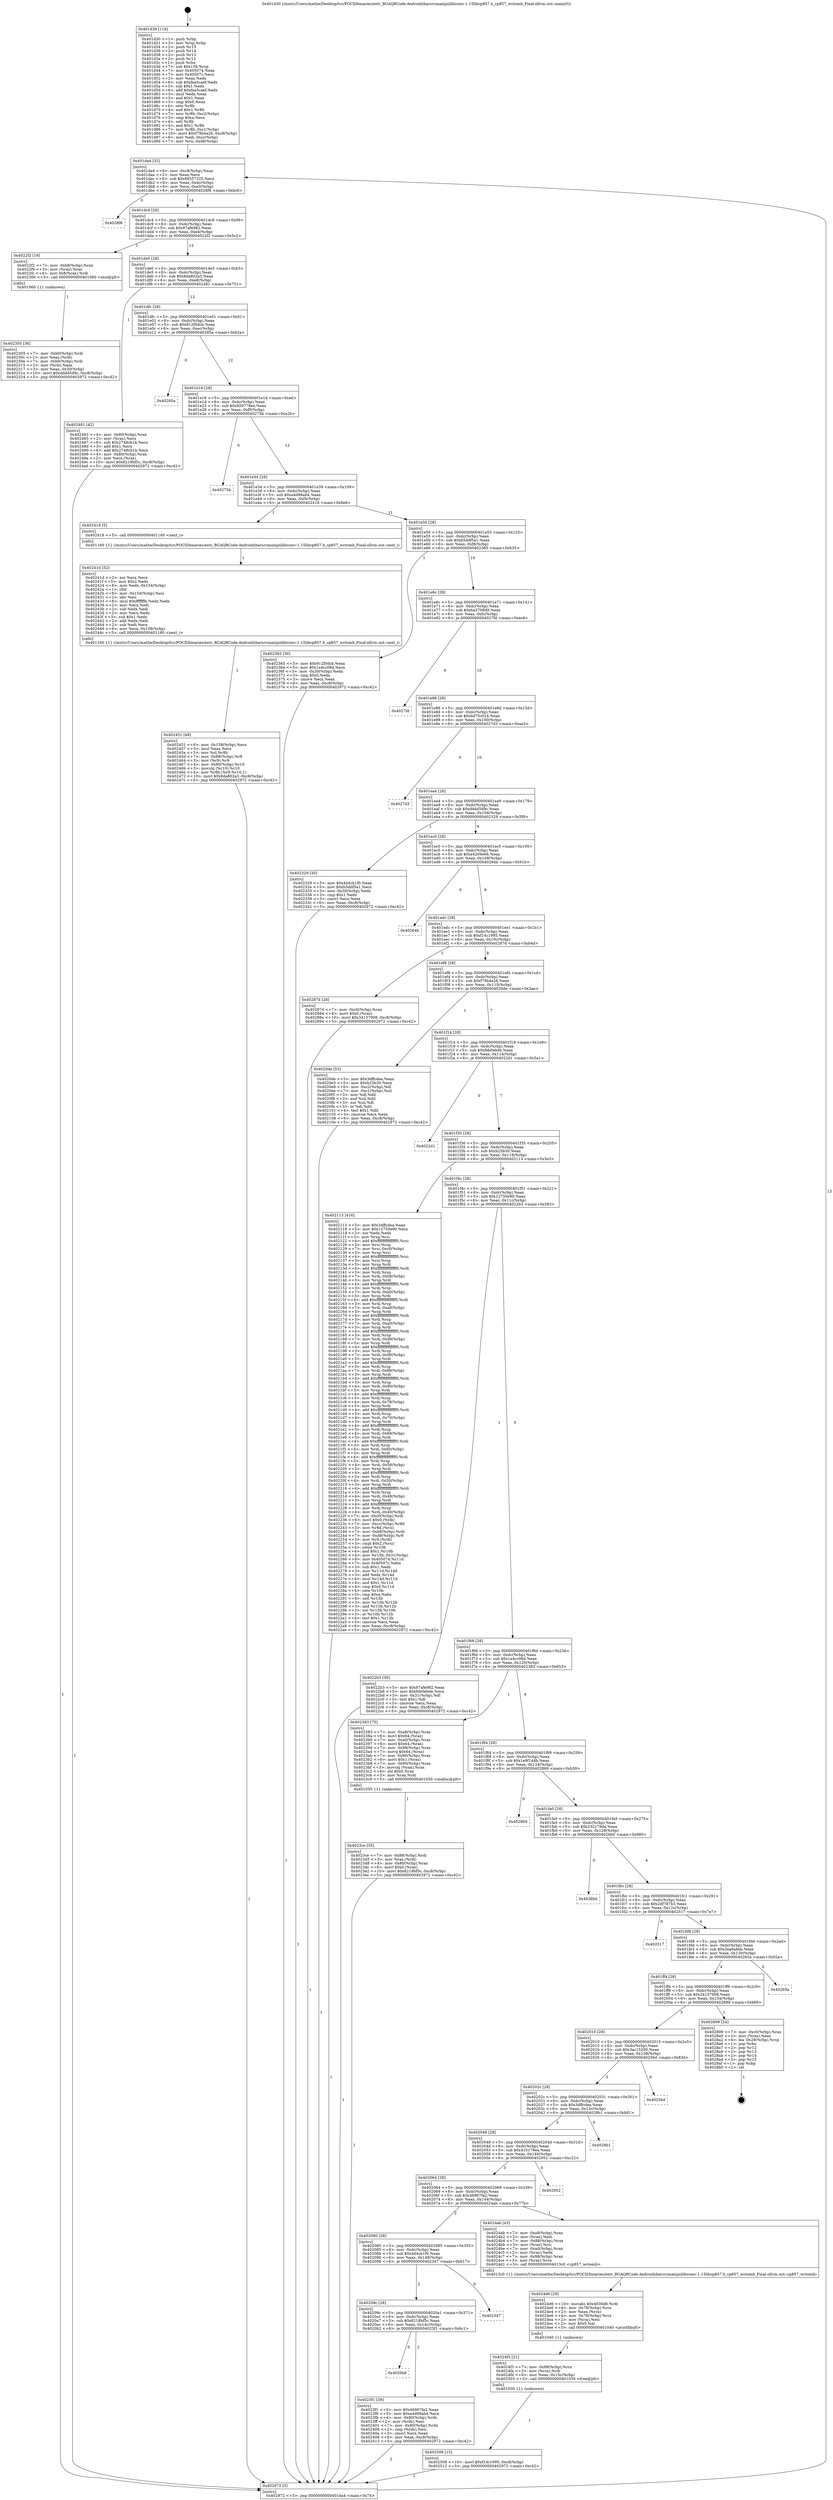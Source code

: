 digraph "0x401d30" {
  label = "0x401d30 (/mnt/c/Users/mathe/Desktop/tcc/POCII/binaries/extr_BGAQRCode-Androidzbarsrcmainjnilibiconv-1.15libcp857.h_cp857_wctomb_Final-ollvm.out::main(0))"
  labelloc = "t"
  node[shape=record]

  Entry [label="",width=0.3,height=0.3,shape=circle,fillcolor=black,style=filled]
  "0x401da4" [label="{
     0x401da4 [32]\l
     | [instrs]\l
     &nbsp;&nbsp;0x401da4 \<+6\>: mov -0xc8(%rbp),%eax\l
     &nbsp;&nbsp;0x401daa \<+2\>: mov %eax,%ecx\l
     &nbsp;&nbsp;0x401dac \<+6\>: sub $0x86557325,%ecx\l
     &nbsp;&nbsp;0x401db2 \<+6\>: mov %eax,-0xdc(%rbp)\l
     &nbsp;&nbsp;0x401db8 \<+6\>: mov %ecx,-0xe0(%rbp)\l
     &nbsp;&nbsp;0x401dbe \<+6\>: je 00000000004028f6 \<main+0xbc6\>\l
  }"]
  "0x4028f6" [label="{
     0x4028f6\l
  }", style=dashed]
  "0x401dc4" [label="{
     0x401dc4 [28]\l
     | [instrs]\l
     &nbsp;&nbsp;0x401dc4 \<+5\>: jmp 0000000000401dc9 \<main+0x99\>\l
     &nbsp;&nbsp;0x401dc9 \<+6\>: mov -0xdc(%rbp),%eax\l
     &nbsp;&nbsp;0x401dcf \<+5\>: sub $0x87afe982,%eax\l
     &nbsp;&nbsp;0x401dd4 \<+6\>: mov %eax,-0xe4(%rbp)\l
     &nbsp;&nbsp;0x401dda \<+6\>: je 00000000004022f2 \<main+0x5c2\>\l
  }"]
  Exit [label="",width=0.3,height=0.3,shape=circle,fillcolor=black,style=filled,peripheries=2]
  "0x4022f2" [label="{
     0x4022f2 [19]\l
     | [instrs]\l
     &nbsp;&nbsp;0x4022f2 \<+7\>: mov -0xb8(%rbp),%rax\l
     &nbsp;&nbsp;0x4022f9 \<+3\>: mov (%rax),%rax\l
     &nbsp;&nbsp;0x4022fc \<+4\>: mov 0x8(%rax),%rdi\l
     &nbsp;&nbsp;0x402300 \<+5\>: call 0000000000401060 \<atoi@plt\>\l
     | [calls]\l
     &nbsp;&nbsp;0x401060 \{1\} (unknown)\l
  }"]
  "0x401de0" [label="{
     0x401de0 [28]\l
     | [instrs]\l
     &nbsp;&nbsp;0x401de0 \<+5\>: jmp 0000000000401de5 \<main+0xb5\>\l
     &nbsp;&nbsp;0x401de5 \<+6\>: mov -0xdc(%rbp),%eax\l
     &nbsp;&nbsp;0x401deb \<+5\>: sub $0x8da802a3,%eax\l
     &nbsp;&nbsp;0x401df0 \<+6\>: mov %eax,-0xe8(%rbp)\l
     &nbsp;&nbsp;0x401df6 \<+6\>: je 0000000000402481 \<main+0x751\>\l
  }"]
  "0x402508" [label="{
     0x402508 [15]\l
     | [instrs]\l
     &nbsp;&nbsp;0x402508 \<+10\>: movl $0xf14c1995,-0xc8(%rbp)\l
     &nbsp;&nbsp;0x402512 \<+5\>: jmp 0000000000402972 \<main+0xc42\>\l
  }"]
  "0x402481" [label="{
     0x402481 [42]\l
     | [instrs]\l
     &nbsp;&nbsp;0x402481 \<+4\>: mov -0x80(%rbp),%rax\l
     &nbsp;&nbsp;0x402485 \<+2\>: mov (%rax),%ecx\l
     &nbsp;&nbsp;0x402487 \<+6\>: sub $0x2748cb1b,%ecx\l
     &nbsp;&nbsp;0x40248d \<+3\>: add $0x1,%ecx\l
     &nbsp;&nbsp;0x402490 \<+6\>: add $0x2748cb1b,%ecx\l
     &nbsp;&nbsp;0x402496 \<+4\>: mov -0x80(%rbp),%rax\l
     &nbsp;&nbsp;0x40249a \<+2\>: mov %ecx,(%rax)\l
     &nbsp;&nbsp;0x40249c \<+10\>: movl $0x6218bf5c,-0xc8(%rbp)\l
     &nbsp;&nbsp;0x4024a6 \<+5\>: jmp 0000000000402972 \<main+0xc42\>\l
  }"]
  "0x401dfc" [label="{
     0x401dfc [28]\l
     | [instrs]\l
     &nbsp;&nbsp;0x401dfc \<+5\>: jmp 0000000000401e01 \<main+0xd1\>\l
     &nbsp;&nbsp;0x401e01 \<+6\>: mov -0xdc(%rbp),%eax\l
     &nbsp;&nbsp;0x401e07 \<+5\>: sub $0x912f0dcb,%eax\l
     &nbsp;&nbsp;0x401e0c \<+6\>: mov %eax,-0xec(%rbp)\l
     &nbsp;&nbsp;0x401e12 \<+6\>: je 000000000040285a \<main+0xb2a\>\l
  }"]
  "0x4024f3" [label="{
     0x4024f3 [21]\l
     | [instrs]\l
     &nbsp;&nbsp;0x4024f3 \<+7\>: mov -0x88(%rbp),%rcx\l
     &nbsp;&nbsp;0x4024fa \<+3\>: mov (%rcx),%rdi\l
     &nbsp;&nbsp;0x4024fd \<+6\>: mov %eax,-0x15c(%rbp)\l
     &nbsp;&nbsp;0x402503 \<+5\>: call 0000000000401030 \<free@plt\>\l
     | [calls]\l
     &nbsp;&nbsp;0x401030 \{1\} (unknown)\l
  }"]
  "0x40285a" [label="{
     0x40285a\l
  }", style=dashed]
  "0x401e18" [label="{
     0x401e18 [28]\l
     | [instrs]\l
     &nbsp;&nbsp;0x401e18 \<+5\>: jmp 0000000000401e1d \<main+0xed\>\l
     &nbsp;&nbsp;0x401e1d \<+6\>: mov -0xdc(%rbp),%eax\l
     &nbsp;&nbsp;0x401e23 \<+5\>: sub $0x959778ee,%eax\l
     &nbsp;&nbsp;0x401e28 \<+6\>: mov %eax,-0xf0(%rbp)\l
     &nbsp;&nbsp;0x401e2e \<+6\>: je 000000000040275b \<main+0xa2b\>\l
  }"]
  "0x4024d6" [label="{
     0x4024d6 [29]\l
     | [instrs]\l
     &nbsp;&nbsp;0x4024d6 \<+10\>: movabs $0x4030d6,%rdi\l
     &nbsp;&nbsp;0x4024e0 \<+4\>: mov -0x78(%rbp),%rcx\l
     &nbsp;&nbsp;0x4024e4 \<+2\>: mov %eax,(%rcx)\l
     &nbsp;&nbsp;0x4024e6 \<+4\>: mov -0x78(%rbp),%rcx\l
     &nbsp;&nbsp;0x4024ea \<+2\>: mov (%rcx),%esi\l
     &nbsp;&nbsp;0x4024ec \<+2\>: mov $0x0,%al\l
     &nbsp;&nbsp;0x4024ee \<+5\>: call 0000000000401040 \<printf@plt\>\l
     | [calls]\l
     &nbsp;&nbsp;0x401040 \{1\} (unknown)\l
  }"]
  "0x40275b" [label="{
     0x40275b\l
  }", style=dashed]
  "0x401e34" [label="{
     0x401e34 [28]\l
     | [instrs]\l
     &nbsp;&nbsp;0x401e34 \<+5\>: jmp 0000000000401e39 \<main+0x109\>\l
     &nbsp;&nbsp;0x401e39 \<+6\>: mov -0xdc(%rbp),%eax\l
     &nbsp;&nbsp;0x401e3f \<+5\>: sub $0xa4d98ab4,%eax\l
     &nbsp;&nbsp;0x401e44 \<+6\>: mov %eax,-0xf4(%rbp)\l
     &nbsp;&nbsp;0x401e4a \<+6\>: je 0000000000402418 \<main+0x6e8\>\l
  }"]
  "0x402451" [label="{
     0x402451 [48]\l
     | [instrs]\l
     &nbsp;&nbsp;0x402451 \<+6\>: mov -0x158(%rbp),%ecx\l
     &nbsp;&nbsp;0x402457 \<+3\>: imul %eax,%ecx\l
     &nbsp;&nbsp;0x40245a \<+3\>: mov %cl,%r8b\l
     &nbsp;&nbsp;0x40245d \<+7\>: mov -0x88(%rbp),%r9\l
     &nbsp;&nbsp;0x402464 \<+3\>: mov (%r9),%r9\l
     &nbsp;&nbsp;0x402467 \<+4\>: mov -0x80(%rbp),%r10\l
     &nbsp;&nbsp;0x40246b \<+3\>: movslq (%r10),%r10\l
     &nbsp;&nbsp;0x40246e \<+4\>: mov %r8b,(%r9,%r10,1)\l
     &nbsp;&nbsp;0x402472 \<+10\>: movl $0x8da802a3,-0xc8(%rbp)\l
     &nbsp;&nbsp;0x40247c \<+5\>: jmp 0000000000402972 \<main+0xc42\>\l
  }"]
  "0x402418" [label="{
     0x402418 [5]\l
     | [instrs]\l
     &nbsp;&nbsp;0x402418 \<+5\>: call 0000000000401160 \<next_i\>\l
     | [calls]\l
     &nbsp;&nbsp;0x401160 \{1\} (/mnt/c/Users/mathe/Desktop/tcc/POCII/binaries/extr_BGAQRCode-Androidzbarsrcmainjnilibiconv-1.15libcp857.h_cp857_wctomb_Final-ollvm.out::next_i)\l
  }"]
  "0x401e50" [label="{
     0x401e50 [28]\l
     | [instrs]\l
     &nbsp;&nbsp;0x401e50 \<+5\>: jmp 0000000000401e55 \<main+0x125\>\l
     &nbsp;&nbsp;0x401e55 \<+6\>: mov -0xdc(%rbp),%eax\l
     &nbsp;&nbsp;0x401e5b \<+5\>: sub $0xb5ddf5a1,%eax\l
     &nbsp;&nbsp;0x401e60 \<+6\>: mov %eax,-0xf8(%rbp)\l
     &nbsp;&nbsp;0x401e66 \<+6\>: je 0000000000402365 \<main+0x635\>\l
  }"]
  "0x40241d" [label="{
     0x40241d [52]\l
     | [instrs]\l
     &nbsp;&nbsp;0x40241d \<+2\>: xor %ecx,%ecx\l
     &nbsp;&nbsp;0x40241f \<+5\>: mov $0x2,%edx\l
     &nbsp;&nbsp;0x402424 \<+6\>: mov %edx,-0x154(%rbp)\l
     &nbsp;&nbsp;0x40242a \<+1\>: cltd\l
     &nbsp;&nbsp;0x40242b \<+6\>: mov -0x154(%rbp),%esi\l
     &nbsp;&nbsp;0x402431 \<+2\>: idiv %esi\l
     &nbsp;&nbsp;0x402433 \<+6\>: imul $0xfffffffe,%edx,%edx\l
     &nbsp;&nbsp;0x402439 \<+2\>: mov %ecx,%edi\l
     &nbsp;&nbsp;0x40243b \<+2\>: sub %edx,%edi\l
     &nbsp;&nbsp;0x40243d \<+2\>: mov %ecx,%edx\l
     &nbsp;&nbsp;0x40243f \<+3\>: sub $0x1,%edx\l
     &nbsp;&nbsp;0x402442 \<+2\>: add %edx,%edi\l
     &nbsp;&nbsp;0x402444 \<+2\>: sub %edi,%ecx\l
     &nbsp;&nbsp;0x402446 \<+6\>: mov %ecx,-0x158(%rbp)\l
     &nbsp;&nbsp;0x40244c \<+5\>: call 0000000000401160 \<next_i\>\l
     | [calls]\l
     &nbsp;&nbsp;0x401160 \{1\} (/mnt/c/Users/mathe/Desktop/tcc/POCII/binaries/extr_BGAQRCode-Androidzbarsrcmainjnilibiconv-1.15libcp857.h_cp857_wctomb_Final-ollvm.out::next_i)\l
  }"]
  "0x402365" [label="{
     0x402365 [30]\l
     | [instrs]\l
     &nbsp;&nbsp;0x402365 \<+5\>: mov $0x912f0dcb,%eax\l
     &nbsp;&nbsp;0x40236a \<+5\>: mov $0x1a4cc08d,%ecx\l
     &nbsp;&nbsp;0x40236f \<+3\>: mov -0x30(%rbp),%edx\l
     &nbsp;&nbsp;0x402372 \<+3\>: cmp $0x0,%edx\l
     &nbsp;&nbsp;0x402375 \<+3\>: cmove %ecx,%eax\l
     &nbsp;&nbsp;0x402378 \<+6\>: mov %eax,-0xc8(%rbp)\l
     &nbsp;&nbsp;0x40237e \<+5\>: jmp 0000000000402972 \<main+0xc42\>\l
  }"]
  "0x401e6c" [label="{
     0x401e6c [28]\l
     | [instrs]\l
     &nbsp;&nbsp;0x401e6c \<+5\>: jmp 0000000000401e71 \<main+0x141\>\l
     &nbsp;&nbsp;0x401e71 \<+6\>: mov -0xdc(%rbp),%eax\l
     &nbsp;&nbsp;0x401e77 \<+5\>: sub $0xba3708d9,%eax\l
     &nbsp;&nbsp;0x401e7c \<+6\>: mov %eax,-0xfc(%rbp)\l
     &nbsp;&nbsp;0x401e82 \<+6\>: je 00000000004027fd \<main+0xacd\>\l
  }"]
  "0x4020b8" [label="{
     0x4020b8\l
  }", style=dashed]
  "0x4027fd" [label="{
     0x4027fd\l
  }", style=dashed]
  "0x401e88" [label="{
     0x401e88 [28]\l
     | [instrs]\l
     &nbsp;&nbsp;0x401e88 \<+5\>: jmp 0000000000401e8d \<main+0x15d\>\l
     &nbsp;&nbsp;0x401e8d \<+6\>: mov -0xdc(%rbp),%eax\l
     &nbsp;&nbsp;0x401e93 \<+5\>: sub $0xbd75c024,%eax\l
     &nbsp;&nbsp;0x401e98 \<+6\>: mov %eax,-0x100(%rbp)\l
     &nbsp;&nbsp;0x401e9e \<+6\>: je 00000000004027d3 \<main+0xaa3\>\l
  }"]
  "0x4023f1" [label="{
     0x4023f1 [39]\l
     | [instrs]\l
     &nbsp;&nbsp;0x4023f1 \<+5\>: mov $0x46967fa2,%eax\l
     &nbsp;&nbsp;0x4023f6 \<+5\>: mov $0xa4d98ab4,%ecx\l
     &nbsp;&nbsp;0x4023fb \<+4\>: mov -0x80(%rbp),%rdx\l
     &nbsp;&nbsp;0x4023ff \<+2\>: mov (%rdx),%esi\l
     &nbsp;&nbsp;0x402401 \<+7\>: mov -0x90(%rbp),%rdx\l
     &nbsp;&nbsp;0x402408 \<+2\>: cmp (%rdx),%esi\l
     &nbsp;&nbsp;0x40240a \<+3\>: cmovl %ecx,%eax\l
     &nbsp;&nbsp;0x40240d \<+6\>: mov %eax,-0xc8(%rbp)\l
     &nbsp;&nbsp;0x402413 \<+5\>: jmp 0000000000402972 \<main+0xc42\>\l
  }"]
  "0x4027d3" [label="{
     0x4027d3\l
  }", style=dashed]
  "0x401ea4" [label="{
     0x401ea4 [28]\l
     | [instrs]\l
     &nbsp;&nbsp;0x401ea4 \<+5\>: jmp 0000000000401ea9 \<main+0x179\>\l
     &nbsp;&nbsp;0x401ea9 \<+6\>: mov -0xdc(%rbp),%eax\l
     &nbsp;&nbsp;0x401eaf \<+5\>: sub $0xdddd5d9c,%eax\l
     &nbsp;&nbsp;0x401eb4 \<+6\>: mov %eax,-0x104(%rbp)\l
     &nbsp;&nbsp;0x401eba \<+6\>: je 0000000000402329 \<main+0x5f9\>\l
  }"]
  "0x40209c" [label="{
     0x40209c [28]\l
     | [instrs]\l
     &nbsp;&nbsp;0x40209c \<+5\>: jmp 00000000004020a1 \<main+0x371\>\l
     &nbsp;&nbsp;0x4020a1 \<+6\>: mov -0xdc(%rbp),%eax\l
     &nbsp;&nbsp;0x4020a7 \<+5\>: sub $0x6218bf5c,%eax\l
     &nbsp;&nbsp;0x4020ac \<+6\>: mov %eax,-0x14c(%rbp)\l
     &nbsp;&nbsp;0x4020b2 \<+6\>: je 00000000004023f1 \<main+0x6c1\>\l
  }"]
  "0x402329" [label="{
     0x402329 [30]\l
     | [instrs]\l
     &nbsp;&nbsp;0x402329 \<+5\>: mov $0x4d4cb1f0,%eax\l
     &nbsp;&nbsp;0x40232e \<+5\>: mov $0xb5ddf5a1,%ecx\l
     &nbsp;&nbsp;0x402333 \<+3\>: mov -0x30(%rbp),%edx\l
     &nbsp;&nbsp;0x402336 \<+3\>: cmp $0x1,%edx\l
     &nbsp;&nbsp;0x402339 \<+3\>: cmovl %ecx,%eax\l
     &nbsp;&nbsp;0x40233c \<+6\>: mov %eax,-0xc8(%rbp)\l
     &nbsp;&nbsp;0x402342 \<+5\>: jmp 0000000000402972 \<main+0xc42\>\l
  }"]
  "0x401ec0" [label="{
     0x401ec0 [28]\l
     | [instrs]\l
     &nbsp;&nbsp;0x401ec0 \<+5\>: jmp 0000000000401ec5 \<main+0x195\>\l
     &nbsp;&nbsp;0x401ec5 \<+6\>: mov -0xdc(%rbp),%eax\l
     &nbsp;&nbsp;0x401ecb \<+5\>: sub $0xe4209e66,%eax\l
     &nbsp;&nbsp;0x401ed0 \<+6\>: mov %eax,-0x108(%rbp)\l
     &nbsp;&nbsp;0x401ed6 \<+6\>: je 000000000040264b \<main+0x91b\>\l
  }"]
  "0x402347" [label="{
     0x402347\l
  }", style=dashed]
  "0x40264b" [label="{
     0x40264b\l
  }", style=dashed]
  "0x401edc" [label="{
     0x401edc [28]\l
     | [instrs]\l
     &nbsp;&nbsp;0x401edc \<+5\>: jmp 0000000000401ee1 \<main+0x1b1\>\l
     &nbsp;&nbsp;0x401ee1 \<+6\>: mov -0xdc(%rbp),%eax\l
     &nbsp;&nbsp;0x401ee7 \<+5\>: sub $0xf14c1995,%eax\l
     &nbsp;&nbsp;0x401eec \<+6\>: mov %eax,-0x10c(%rbp)\l
     &nbsp;&nbsp;0x401ef2 \<+6\>: je 000000000040287d \<main+0xb4d\>\l
  }"]
  "0x402080" [label="{
     0x402080 [28]\l
     | [instrs]\l
     &nbsp;&nbsp;0x402080 \<+5\>: jmp 0000000000402085 \<main+0x355\>\l
     &nbsp;&nbsp;0x402085 \<+6\>: mov -0xdc(%rbp),%eax\l
     &nbsp;&nbsp;0x40208b \<+5\>: sub $0x4d4cb1f0,%eax\l
     &nbsp;&nbsp;0x402090 \<+6\>: mov %eax,-0x148(%rbp)\l
     &nbsp;&nbsp;0x402096 \<+6\>: je 0000000000402347 \<main+0x617\>\l
  }"]
  "0x40287d" [label="{
     0x40287d [28]\l
     | [instrs]\l
     &nbsp;&nbsp;0x40287d \<+7\>: mov -0xc0(%rbp),%rax\l
     &nbsp;&nbsp;0x402884 \<+6\>: movl $0x0,(%rax)\l
     &nbsp;&nbsp;0x40288a \<+10\>: movl $0x34137908,-0xc8(%rbp)\l
     &nbsp;&nbsp;0x402894 \<+5\>: jmp 0000000000402972 \<main+0xc42\>\l
  }"]
  "0x401ef8" [label="{
     0x401ef8 [28]\l
     | [instrs]\l
     &nbsp;&nbsp;0x401ef8 \<+5\>: jmp 0000000000401efd \<main+0x1cd\>\l
     &nbsp;&nbsp;0x401efd \<+6\>: mov -0xdc(%rbp),%eax\l
     &nbsp;&nbsp;0x401f03 \<+5\>: sub $0xf79b4a26,%eax\l
     &nbsp;&nbsp;0x401f08 \<+6\>: mov %eax,-0x110(%rbp)\l
     &nbsp;&nbsp;0x401f0e \<+6\>: je 00000000004020de \<main+0x3ae\>\l
  }"]
  "0x4024ab" [label="{
     0x4024ab [43]\l
     | [instrs]\l
     &nbsp;&nbsp;0x4024ab \<+7\>: mov -0xa8(%rbp),%rax\l
     &nbsp;&nbsp;0x4024b2 \<+2\>: mov (%rax),%edi\l
     &nbsp;&nbsp;0x4024b4 \<+7\>: mov -0x88(%rbp),%rax\l
     &nbsp;&nbsp;0x4024bb \<+3\>: mov (%rax),%rsi\l
     &nbsp;&nbsp;0x4024be \<+7\>: mov -0xa0(%rbp),%rax\l
     &nbsp;&nbsp;0x4024c5 \<+2\>: mov (%rax),%edx\l
     &nbsp;&nbsp;0x4024c7 \<+7\>: mov -0x98(%rbp),%rax\l
     &nbsp;&nbsp;0x4024ce \<+3\>: mov (%rax),%rcx\l
     &nbsp;&nbsp;0x4024d1 \<+5\>: call 00000000004013c0 \<cp857_wctomb\>\l
     | [calls]\l
     &nbsp;&nbsp;0x4013c0 \{1\} (/mnt/c/Users/mathe/Desktop/tcc/POCII/binaries/extr_BGAQRCode-Androidzbarsrcmainjnilibiconv-1.15libcp857.h_cp857_wctomb_Final-ollvm.out::cp857_wctomb)\l
  }"]
  "0x4020de" [label="{
     0x4020de [53]\l
     | [instrs]\l
     &nbsp;&nbsp;0x4020de \<+5\>: mov $0x3dffcdea,%eax\l
     &nbsp;&nbsp;0x4020e3 \<+5\>: mov $0xb25b30,%ecx\l
     &nbsp;&nbsp;0x4020e8 \<+6\>: mov -0xc2(%rbp),%dl\l
     &nbsp;&nbsp;0x4020ee \<+7\>: mov -0xc1(%rbp),%sil\l
     &nbsp;&nbsp;0x4020f5 \<+3\>: mov %dl,%dil\l
     &nbsp;&nbsp;0x4020f8 \<+3\>: and %sil,%dil\l
     &nbsp;&nbsp;0x4020fb \<+3\>: xor %sil,%dl\l
     &nbsp;&nbsp;0x4020fe \<+3\>: or %dl,%dil\l
     &nbsp;&nbsp;0x402101 \<+4\>: test $0x1,%dil\l
     &nbsp;&nbsp;0x402105 \<+3\>: cmovne %ecx,%eax\l
     &nbsp;&nbsp;0x402108 \<+6\>: mov %eax,-0xc8(%rbp)\l
     &nbsp;&nbsp;0x40210e \<+5\>: jmp 0000000000402972 \<main+0xc42\>\l
  }"]
  "0x401f14" [label="{
     0x401f14 [28]\l
     | [instrs]\l
     &nbsp;&nbsp;0x401f14 \<+5\>: jmp 0000000000401f19 \<main+0x1e9\>\l
     &nbsp;&nbsp;0x401f19 \<+6\>: mov -0xdc(%rbp),%eax\l
     &nbsp;&nbsp;0x401f1f \<+5\>: sub $0xfeb0ebde,%eax\l
     &nbsp;&nbsp;0x401f24 \<+6\>: mov %eax,-0x114(%rbp)\l
     &nbsp;&nbsp;0x401f2a \<+6\>: je 00000000004022d1 \<main+0x5a1\>\l
  }"]
  "0x402972" [label="{
     0x402972 [5]\l
     | [instrs]\l
     &nbsp;&nbsp;0x402972 \<+5\>: jmp 0000000000401da4 \<main+0x74\>\l
  }"]
  "0x401d30" [label="{
     0x401d30 [116]\l
     | [instrs]\l
     &nbsp;&nbsp;0x401d30 \<+1\>: push %rbp\l
     &nbsp;&nbsp;0x401d31 \<+3\>: mov %rsp,%rbp\l
     &nbsp;&nbsp;0x401d34 \<+2\>: push %r15\l
     &nbsp;&nbsp;0x401d36 \<+2\>: push %r14\l
     &nbsp;&nbsp;0x401d38 \<+2\>: push %r13\l
     &nbsp;&nbsp;0x401d3a \<+2\>: push %r12\l
     &nbsp;&nbsp;0x401d3c \<+1\>: push %rbx\l
     &nbsp;&nbsp;0x401d3d \<+7\>: sub $0x158,%rsp\l
     &nbsp;&nbsp;0x401d44 \<+7\>: mov 0x405074,%eax\l
     &nbsp;&nbsp;0x401d4b \<+7\>: mov 0x40507c,%ecx\l
     &nbsp;&nbsp;0x401d52 \<+2\>: mov %eax,%edx\l
     &nbsp;&nbsp;0x401d54 \<+6\>: sub $0xfaa5caef,%edx\l
     &nbsp;&nbsp;0x401d5a \<+3\>: sub $0x1,%edx\l
     &nbsp;&nbsp;0x401d5d \<+6\>: add $0xfaa5caef,%edx\l
     &nbsp;&nbsp;0x401d63 \<+3\>: imul %edx,%eax\l
     &nbsp;&nbsp;0x401d66 \<+3\>: and $0x1,%eax\l
     &nbsp;&nbsp;0x401d69 \<+3\>: cmp $0x0,%eax\l
     &nbsp;&nbsp;0x401d6c \<+4\>: sete %r8b\l
     &nbsp;&nbsp;0x401d70 \<+4\>: and $0x1,%r8b\l
     &nbsp;&nbsp;0x401d74 \<+7\>: mov %r8b,-0xc2(%rbp)\l
     &nbsp;&nbsp;0x401d7b \<+3\>: cmp $0xa,%ecx\l
     &nbsp;&nbsp;0x401d7e \<+4\>: setl %r8b\l
     &nbsp;&nbsp;0x401d82 \<+4\>: and $0x1,%r8b\l
     &nbsp;&nbsp;0x401d86 \<+7\>: mov %r8b,-0xc1(%rbp)\l
     &nbsp;&nbsp;0x401d8d \<+10\>: movl $0xf79b4a26,-0xc8(%rbp)\l
     &nbsp;&nbsp;0x401d97 \<+6\>: mov %edi,-0xcc(%rbp)\l
     &nbsp;&nbsp;0x401d9d \<+7\>: mov %rsi,-0xd8(%rbp)\l
  }"]
  "0x402064" [label="{
     0x402064 [28]\l
     | [instrs]\l
     &nbsp;&nbsp;0x402064 \<+5\>: jmp 0000000000402069 \<main+0x339\>\l
     &nbsp;&nbsp;0x402069 \<+6\>: mov -0xdc(%rbp),%eax\l
     &nbsp;&nbsp;0x40206f \<+5\>: sub $0x46967fa2,%eax\l
     &nbsp;&nbsp;0x402074 \<+6\>: mov %eax,-0x144(%rbp)\l
     &nbsp;&nbsp;0x40207a \<+6\>: je 00000000004024ab \<main+0x77b\>\l
  }"]
  "0x4022d1" [label="{
     0x4022d1\l
  }", style=dashed]
  "0x401f30" [label="{
     0x401f30 [28]\l
     | [instrs]\l
     &nbsp;&nbsp;0x401f30 \<+5\>: jmp 0000000000401f35 \<main+0x205\>\l
     &nbsp;&nbsp;0x401f35 \<+6\>: mov -0xdc(%rbp),%eax\l
     &nbsp;&nbsp;0x401f3b \<+5\>: sub $0xb25b30,%eax\l
     &nbsp;&nbsp;0x401f40 \<+6\>: mov %eax,-0x118(%rbp)\l
     &nbsp;&nbsp;0x401f46 \<+6\>: je 0000000000402113 \<main+0x3e3\>\l
  }"]
  "0x402952" [label="{
     0x402952\l
  }", style=dashed]
  "0x402113" [label="{
     0x402113 [416]\l
     | [instrs]\l
     &nbsp;&nbsp;0x402113 \<+5\>: mov $0x3dffcdea,%eax\l
     &nbsp;&nbsp;0x402118 \<+5\>: mov $0x12750e90,%ecx\l
     &nbsp;&nbsp;0x40211d \<+2\>: xor %edx,%edx\l
     &nbsp;&nbsp;0x40211f \<+3\>: mov %rsp,%rsi\l
     &nbsp;&nbsp;0x402122 \<+4\>: add $0xfffffffffffffff0,%rsi\l
     &nbsp;&nbsp;0x402126 \<+3\>: mov %rsi,%rsp\l
     &nbsp;&nbsp;0x402129 \<+7\>: mov %rsi,-0xc0(%rbp)\l
     &nbsp;&nbsp;0x402130 \<+3\>: mov %rsp,%rsi\l
     &nbsp;&nbsp;0x402133 \<+4\>: add $0xfffffffffffffff0,%rsi\l
     &nbsp;&nbsp;0x402137 \<+3\>: mov %rsi,%rsp\l
     &nbsp;&nbsp;0x40213a \<+3\>: mov %rsp,%rdi\l
     &nbsp;&nbsp;0x40213d \<+4\>: add $0xfffffffffffffff0,%rdi\l
     &nbsp;&nbsp;0x402141 \<+3\>: mov %rdi,%rsp\l
     &nbsp;&nbsp;0x402144 \<+7\>: mov %rdi,-0xb8(%rbp)\l
     &nbsp;&nbsp;0x40214b \<+3\>: mov %rsp,%rdi\l
     &nbsp;&nbsp;0x40214e \<+4\>: add $0xfffffffffffffff0,%rdi\l
     &nbsp;&nbsp;0x402152 \<+3\>: mov %rdi,%rsp\l
     &nbsp;&nbsp;0x402155 \<+7\>: mov %rdi,-0xb0(%rbp)\l
     &nbsp;&nbsp;0x40215c \<+3\>: mov %rsp,%rdi\l
     &nbsp;&nbsp;0x40215f \<+4\>: add $0xfffffffffffffff0,%rdi\l
     &nbsp;&nbsp;0x402163 \<+3\>: mov %rdi,%rsp\l
     &nbsp;&nbsp;0x402166 \<+7\>: mov %rdi,-0xa8(%rbp)\l
     &nbsp;&nbsp;0x40216d \<+3\>: mov %rsp,%rdi\l
     &nbsp;&nbsp;0x402170 \<+4\>: add $0xfffffffffffffff0,%rdi\l
     &nbsp;&nbsp;0x402174 \<+3\>: mov %rdi,%rsp\l
     &nbsp;&nbsp;0x402177 \<+7\>: mov %rdi,-0xa0(%rbp)\l
     &nbsp;&nbsp;0x40217e \<+3\>: mov %rsp,%rdi\l
     &nbsp;&nbsp;0x402181 \<+4\>: add $0xfffffffffffffff0,%rdi\l
     &nbsp;&nbsp;0x402185 \<+3\>: mov %rdi,%rsp\l
     &nbsp;&nbsp;0x402188 \<+7\>: mov %rdi,-0x98(%rbp)\l
     &nbsp;&nbsp;0x40218f \<+3\>: mov %rsp,%rdi\l
     &nbsp;&nbsp;0x402192 \<+4\>: add $0xfffffffffffffff0,%rdi\l
     &nbsp;&nbsp;0x402196 \<+3\>: mov %rdi,%rsp\l
     &nbsp;&nbsp;0x402199 \<+7\>: mov %rdi,-0x90(%rbp)\l
     &nbsp;&nbsp;0x4021a0 \<+3\>: mov %rsp,%rdi\l
     &nbsp;&nbsp;0x4021a3 \<+4\>: add $0xfffffffffffffff0,%rdi\l
     &nbsp;&nbsp;0x4021a7 \<+3\>: mov %rdi,%rsp\l
     &nbsp;&nbsp;0x4021aa \<+7\>: mov %rdi,-0x88(%rbp)\l
     &nbsp;&nbsp;0x4021b1 \<+3\>: mov %rsp,%rdi\l
     &nbsp;&nbsp;0x4021b4 \<+4\>: add $0xfffffffffffffff0,%rdi\l
     &nbsp;&nbsp;0x4021b8 \<+3\>: mov %rdi,%rsp\l
     &nbsp;&nbsp;0x4021bb \<+4\>: mov %rdi,-0x80(%rbp)\l
     &nbsp;&nbsp;0x4021bf \<+3\>: mov %rsp,%rdi\l
     &nbsp;&nbsp;0x4021c2 \<+4\>: add $0xfffffffffffffff0,%rdi\l
     &nbsp;&nbsp;0x4021c6 \<+3\>: mov %rdi,%rsp\l
     &nbsp;&nbsp;0x4021c9 \<+4\>: mov %rdi,-0x78(%rbp)\l
     &nbsp;&nbsp;0x4021cd \<+3\>: mov %rsp,%rdi\l
     &nbsp;&nbsp;0x4021d0 \<+4\>: add $0xfffffffffffffff0,%rdi\l
     &nbsp;&nbsp;0x4021d4 \<+3\>: mov %rdi,%rsp\l
     &nbsp;&nbsp;0x4021d7 \<+4\>: mov %rdi,-0x70(%rbp)\l
     &nbsp;&nbsp;0x4021db \<+3\>: mov %rsp,%rdi\l
     &nbsp;&nbsp;0x4021de \<+4\>: add $0xfffffffffffffff0,%rdi\l
     &nbsp;&nbsp;0x4021e2 \<+3\>: mov %rdi,%rsp\l
     &nbsp;&nbsp;0x4021e5 \<+4\>: mov %rdi,-0x68(%rbp)\l
     &nbsp;&nbsp;0x4021e9 \<+3\>: mov %rsp,%rdi\l
     &nbsp;&nbsp;0x4021ec \<+4\>: add $0xfffffffffffffff0,%rdi\l
     &nbsp;&nbsp;0x4021f0 \<+3\>: mov %rdi,%rsp\l
     &nbsp;&nbsp;0x4021f3 \<+4\>: mov %rdi,-0x60(%rbp)\l
     &nbsp;&nbsp;0x4021f7 \<+3\>: mov %rsp,%rdi\l
     &nbsp;&nbsp;0x4021fa \<+4\>: add $0xfffffffffffffff0,%rdi\l
     &nbsp;&nbsp;0x4021fe \<+3\>: mov %rdi,%rsp\l
     &nbsp;&nbsp;0x402201 \<+4\>: mov %rdi,-0x58(%rbp)\l
     &nbsp;&nbsp;0x402205 \<+3\>: mov %rsp,%rdi\l
     &nbsp;&nbsp;0x402208 \<+4\>: add $0xfffffffffffffff0,%rdi\l
     &nbsp;&nbsp;0x40220c \<+3\>: mov %rdi,%rsp\l
     &nbsp;&nbsp;0x40220f \<+4\>: mov %rdi,-0x50(%rbp)\l
     &nbsp;&nbsp;0x402213 \<+3\>: mov %rsp,%rdi\l
     &nbsp;&nbsp;0x402216 \<+4\>: add $0xfffffffffffffff0,%rdi\l
     &nbsp;&nbsp;0x40221a \<+3\>: mov %rdi,%rsp\l
     &nbsp;&nbsp;0x40221d \<+4\>: mov %rdi,-0x48(%rbp)\l
     &nbsp;&nbsp;0x402221 \<+3\>: mov %rsp,%rdi\l
     &nbsp;&nbsp;0x402224 \<+4\>: add $0xfffffffffffffff0,%rdi\l
     &nbsp;&nbsp;0x402228 \<+3\>: mov %rdi,%rsp\l
     &nbsp;&nbsp;0x40222b \<+4\>: mov %rdi,-0x40(%rbp)\l
     &nbsp;&nbsp;0x40222f \<+7\>: mov -0xc0(%rbp),%rdi\l
     &nbsp;&nbsp;0x402236 \<+6\>: movl $0x0,(%rdi)\l
     &nbsp;&nbsp;0x40223c \<+7\>: mov -0xcc(%rbp),%r8d\l
     &nbsp;&nbsp;0x402243 \<+3\>: mov %r8d,(%rsi)\l
     &nbsp;&nbsp;0x402246 \<+7\>: mov -0xb8(%rbp),%rdi\l
     &nbsp;&nbsp;0x40224d \<+7\>: mov -0xd8(%rbp),%r9\l
     &nbsp;&nbsp;0x402254 \<+3\>: mov %r9,(%rdi)\l
     &nbsp;&nbsp;0x402257 \<+3\>: cmpl $0x2,(%rsi)\l
     &nbsp;&nbsp;0x40225a \<+4\>: setne %r10b\l
     &nbsp;&nbsp;0x40225e \<+4\>: and $0x1,%r10b\l
     &nbsp;&nbsp;0x402262 \<+4\>: mov %r10b,-0x31(%rbp)\l
     &nbsp;&nbsp;0x402266 \<+8\>: mov 0x405074,%r11d\l
     &nbsp;&nbsp;0x40226e \<+7\>: mov 0x40507c,%ebx\l
     &nbsp;&nbsp;0x402275 \<+3\>: sub $0x1,%edx\l
     &nbsp;&nbsp;0x402278 \<+3\>: mov %r11d,%r14d\l
     &nbsp;&nbsp;0x40227b \<+3\>: add %edx,%r14d\l
     &nbsp;&nbsp;0x40227e \<+4\>: imul %r14d,%r11d\l
     &nbsp;&nbsp;0x402282 \<+4\>: and $0x1,%r11d\l
     &nbsp;&nbsp;0x402286 \<+4\>: cmp $0x0,%r11d\l
     &nbsp;&nbsp;0x40228a \<+4\>: sete %r10b\l
     &nbsp;&nbsp;0x40228e \<+3\>: cmp $0xa,%ebx\l
     &nbsp;&nbsp;0x402291 \<+4\>: setl %r15b\l
     &nbsp;&nbsp;0x402295 \<+3\>: mov %r10b,%r12b\l
     &nbsp;&nbsp;0x402298 \<+3\>: and %r15b,%r12b\l
     &nbsp;&nbsp;0x40229b \<+3\>: xor %r15b,%r10b\l
     &nbsp;&nbsp;0x40229e \<+3\>: or %r10b,%r12b\l
     &nbsp;&nbsp;0x4022a1 \<+4\>: test $0x1,%r12b\l
     &nbsp;&nbsp;0x4022a5 \<+3\>: cmovne %ecx,%eax\l
     &nbsp;&nbsp;0x4022a8 \<+6\>: mov %eax,-0xc8(%rbp)\l
     &nbsp;&nbsp;0x4022ae \<+5\>: jmp 0000000000402972 \<main+0xc42\>\l
  }"]
  "0x401f4c" [label="{
     0x401f4c [28]\l
     | [instrs]\l
     &nbsp;&nbsp;0x401f4c \<+5\>: jmp 0000000000401f51 \<main+0x221\>\l
     &nbsp;&nbsp;0x401f51 \<+6\>: mov -0xdc(%rbp),%eax\l
     &nbsp;&nbsp;0x401f57 \<+5\>: sub $0x12750e90,%eax\l
     &nbsp;&nbsp;0x401f5c \<+6\>: mov %eax,-0x11c(%rbp)\l
     &nbsp;&nbsp;0x401f62 \<+6\>: je 00000000004022b3 \<main+0x583\>\l
  }"]
  "0x402048" [label="{
     0x402048 [28]\l
     | [instrs]\l
     &nbsp;&nbsp;0x402048 \<+5\>: jmp 000000000040204d \<main+0x31d\>\l
     &nbsp;&nbsp;0x40204d \<+6\>: mov -0xdc(%rbp),%eax\l
     &nbsp;&nbsp;0x402053 \<+5\>: sub $0x410178ea,%eax\l
     &nbsp;&nbsp;0x402058 \<+6\>: mov %eax,-0x140(%rbp)\l
     &nbsp;&nbsp;0x40205e \<+6\>: je 0000000000402952 \<main+0xc22\>\l
  }"]
  "0x4028b1" [label="{
     0x4028b1\l
  }", style=dashed]
  "0x4022b3" [label="{
     0x4022b3 [30]\l
     | [instrs]\l
     &nbsp;&nbsp;0x4022b3 \<+5\>: mov $0x87afe982,%eax\l
     &nbsp;&nbsp;0x4022b8 \<+5\>: mov $0xfeb0ebde,%ecx\l
     &nbsp;&nbsp;0x4022bd \<+3\>: mov -0x31(%rbp),%dl\l
     &nbsp;&nbsp;0x4022c0 \<+3\>: test $0x1,%dl\l
     &nbsp;&nbsp;0x4022c3 \<+3\>: cmovne %ecx,%eax\l
     &nbsp;&nbsp;0x4022c6 \<+6\>: mov %eax,-0xc8(%rbp)\l
     &nbsp;&nbsp;0x4022cc \<+5\>: jmp 0000000000402972 \<main+0xc42\>\l
  }"]
  "0x401f68" [label="{
     0x401f68 [28]\l
     | [instrs]\l
     &nbsp;&nbsp;0x401f68 \<+5\>: jmp 0000000000401f6d \<main+0x23d\>\l
     &nbsp;&nbsp;0x401f6d \<+6\>: mov -0xdc(%rbp),%eax\l
     &nbsp;&nbsp;0x401f73 \<+5\>: sub $0x1a4cc08d,%eax\l
     &nbsp;&nbsp;0x401f78 \<+6\>: mov %eax,-0x120(%rbp)\l
     &nbsp;&nbsp;0x401f7e \<+6\>: je 0000000000402383 \<main+0x653\>\l
  }"]
  "0x402305" [label="{
     0x402305 [36]\l
     | [instrs]\l
     &nbsp;&nbsp;0x402305 \<+7\>: mov -0xb0(%rbp),%rdi\l
     &nbsp;&nbsp;0x40230c \<+2\>: mov %eax,(%rdi)\l
     &nbsp;&nbsp;0x40230e \<+7\>: mov -0xb0(%rbp),%rdi\l
     &nbsp;&nbsp;0x402315 \<+2\>: mov (%rdi),%eax\l
     &nbsp;&nbsp;0x402317 \<+3\>: mov %eax,-0x30(%rbp)\l
     &nbsp;&nbsp;0x40231a \<+10\>: movl $0xdddd5d9c,-0xc8(%rbp)\l
     &nbsp;&nbsp;0x402324 \<+5\>: jmp 0000000000402972 \<main+0xc42\>\l
  }"]
  "0x40202c" [label="{
     0x40202c [28]\l
     | [instrs]\l
     &nbsp;&nbsp;0x40202c \<+5\>: jmp 0000000000402031 \<main+0x301\>\l
     &nbsp;&nbsp;0x402031 \<+6\>: mov -0xdc(%rbp),%eax\l
     &nbsp;&nbsp;0x402037 \<+5\>: sub $0x3dffcdea,%eax\l
     &nbsp;&nbsp;0x40203c \<+6\>: mov %eax,-0x13c(%rbp)\l
     &nbsp;&nbsp;0x402042 \<+6\>: je 00000000004028b1 \<main+0xb81\>\l
  }"]
  "0x402383" [label="{
     0x402383 [75]\l
     | [instrs]\l
     &nbsp;&nbsp;0x402383 \<+7\>: mov -0xa8(%rbp),%rax\l
     &nbsp;&nbsp;0x40238a \<+6\>: movl $0x64,(%rax)\l
     &nbsp;&nbsp;0x402390 \<+7\>: mov -0xa0(%rbp),%rax\l
     &nbsp;&nbsp;0x402397 \<+6\>: movl $0x64,(%rax)\l
     &nbsp;&nbsp;0x40239d \<+7\>: mov -0x98(%rbp),%rax\l
     &nbsp;&nbsp;0x4023a4 \<+7\>: movq $0x64,(%rax)\l
     &nbsp;&nbsp;0x4023ab \<+7\>: mov -0x90(%rbp),%rax\l
     &nbsp;&nbsp;0x4023b2 \<+6\>: movl $0x1,(%rax)\l
     &nbsp;&nbsp;0x4023b8 \<+7\>: mov -0x90(%rbp),%rax\l
     &nbsp;&nbsp;0x4023bf \<+3\>: movslq (%rax),%rax\l
     &nbsp;&nbsp;0x4023c2 \<+4\>: shl $0x0,%rax\l
     &nbsp;&nbsp;0x4023c6 \<+3\>: mov %rax,%rdi\l
     &nbsp;&nbsp;0x4023c9 \<+5\>: call 0000000000401050 \<malloc@plt\>\l
     | [calls]\l
     &nbsp;&nbsp;0x401050 \{1\} (unknown)\l
  }"]
  "0x401f84" [label="{
     0x401f84 [28]\l
     | [instrs]\l
     &nbsp;&nbsp;0x401f84 \<+5\>: jmp 0000000000401f89 \<main+0x259\>\l
     &nbsp;&nbsp;0x401f89 \<+6\>: mov -0xdc(%rbp),%eax\l
     &nbsp;&nbsp;0x401f8f \<+5\>: sub $0x1e9f144b,%eax\l
     &nbsp;&nbsp;0x401f94 \<+6\>: mov %eax,-0x124(%rbp)\l
     &nbsp;&nbsp;0x401f9a \<+6\>: je 0000000000402869 \<main+0xb39\>\l
  }"]
  "0x4023ce" [label="{
     0x4023ce [35]\l
     | [instrs]\l
     &nbsp;&nbsp;0x4023ce \<+7\>: mov -0x88(%rbp),%rdi\l
     &nbsp;&nbsp;0x4023d5 \<+3\>: mov %rax,(%rdi)\l
     &nbsp;&nbsp;0x4023d8 \<+4\>: mov -0x80(%rbp),%rax\l
     &nbsp;&nbsp;0x4023dc \<+6\>: movl $0x0,(%rax)\l
     &nbsp;&nbsp;0x4023e2 \<+10\>: movl $0x6218bf5c,-0xc8(%rbp)\l
     &nbsp;&nbsp;0x4023ec \<+5\>: jmp 0000000000402972 \<main+0xc42\>\l
  }"]
  "0x40256d" [label="{
     0x40256d\l
  }", style=dashed]
  "0x402869" [label="{
     0x402869\l
  }", style=dashed]
  "0x401fa0" [label="{
     0x401fa0 [28]\l
     | [instrs]\l
     &nbsp;&nbsp;0x401fa0 \<+5\>: jmp 0000000000401fa5 \<main+0x275\>\l
     &nbsp;&nbsp;0x401fa5 \<+6\>: mov -0xdc(%rbp),%eax\l
     &nbsp;&nbsp;0x401fab \<+5\>: sub $0x232279da,%eax\l
     &nbsp;&nbsp;0x401fb0 \<+6\>: mov %eax,-0x128(%rbp)\l
     &nbsp;&nbsp;0x401fb6 \<+6\>: je 00000000004026b0 \<main+0x980\>\l
  }"]
  "0x402010" [label="{
     0x402010 [28]\l
     | [instrs]\l
     &nbsp;&nbsp;0x402010 \<+5\>: jmp 0000000000402015 \<main+0x2e5\>\l
     &nbsp;&nbsp;0x402015 \<+6\>: mov -0xdc(%rbp),%eax\l
     &nbsp;&nbsp;0x40201b \<+5\>: sub $0x3ac15200,%eax\l
     &nbsp;&nbsp;0x402020 \<+6\>: mov %eax,-0x138(%rbp)\l
     &nbsp;&nbsp;0x402026 \<+6\>: je 000000000040256d \<main+0x83d\>\l
  }"]
  "0x4026b0" [label="{
     0x4026b0\l
  }", style=dashed]
  "0x401fbc" [label="{
     0x401fbc [28]\l
     | [instrs]\l
     &nbsp;&nbsp;0x401fbc \<+5\>: jmp 0000000000401fc1 \<main+0x291\>\l
     &nbsp;&nbsp;0x401fc1 \<+6\>: mov -0xdc(%rbp),%eax\l
     &nbsp;&nbsp;0x401fc7 \<+5\>: sub $0x2df787b3,%eax\l
     &nbsp;&nbsp;0x401fcc \<+6\>: mov %eax,-0x12c(%rbp)\l
     &nbsp;&nbsp;0x401fd2 \<+6\>: je 0000000000402517 \<main+0x7e7\>\l
  }"]
  "0x402899" [label="{
     0x402899 [24]\l
     | [instrs]\l
     &nbsp;&nbsp;0x402899 \<+7\>: mov -0xc0(%rbp),%rax\l
     &nbsp;&nbsp;0x4028a0 \<+2\>: mov (%rax),%eax\l
     &nbsp;&nbsp;0x4028a2 \<+4\>: lea -0x28(%rbp),%rsp\l
     &nbsp;&nbsp;0x4028a6 \<+1\>: pop %rbx\l
     &nbsp;&nbsp;0x4028a7 \<+2\>: pop %r12\l
     &nbsp;&nbsp;0x4028a9 \<+2\>: pop %r13\l
     &nbsp;&nbsp;0x4028ab \<+2\>: pop %r14\l
     &nbsp;&nbsp;0x4028ad \<+2\>: pop %r15\l
     &nbsp;&nbsp;0x4028af \<+1\>: pop %rbp\l
     &nbsp;&nbsp;0x4028b0 \<+1\>: ret\l
  }"]
  "0x402517" [label="{
     0x402517\l
  }", style=dashed]
  "0x401fd8" [label="{
     0x401fd8 [28]\l
     | [instrs]\l
     &nbsp;&nbsp;0x401fd8 \<+5\>: jmp 0000000000401fdd \<main+0x2ad\>\l
     &nbsp;&nbsp;0x401fdd \<+6\>: mov -0xdc(%rbp),%eax\l
     &nbsp;&nbsp;0x401fe3 \<+5\>: sub $0x2ea6a8eb,%eax\l
     &nbsp;&nbsp;0x401fe8 \<+6\>: mov %eax,-0x130(%rbp)\l
     &nbsp;&nbsp;0x401fee \<+6\>: je 000000000040265a \<main+0x92a\>\l
  }"]
  "0x401ff4" [label="{
     0x401ff4 [28]\l
     | [instrs]\l
     &nbsp;&nbsp;0x401ff4 \<+5\>: jmp 0000000000401ff9 \<main+0x2c9\>\l
     &nbsp;&nbsp;0x401ff9 \<+6\>: mov -0xdc(%rbp),%eax\l
     &nbsp;&nbsp;0x401fff \<+5\>: sub $0x34137908,%eax\l
     &nbsp;&nbsp;0x402004 \<+6\>: mov %eax,-0x134(%rbp)\l
     &nbsp;&nbsp;0x40200a \<+6\>: je 0000000000402899 \<main+0xb69\>\l
  }"]
  "0x40265a" [label="{
     0x40265a\l
  }", style=dashed]
  Entry -> "0x401d30" [label=" 1"]
  "0x401da4" -> "0x4028f6" [label=" 0"]
  "0x401da4" -> "0x401dc4" [label=" 14"]
  "0x402899" -> Exit [label=" 1"]
  "0x401dc4" -> "0x4022f2" [label=" 1"]
  "0x401dc4" -> "0x401de0" [label=" 13"]
  "0x40287d" -> "0x402972" [label=" 1"]
  "0x401de0" -> "0x402481" [label=" 1"]
  "0x401de0" -> "0x401dfc" [label=" 12"]
  "0x402508" -> "0x402972" [label=" 1"]
  "0x401dfc" -> "0x40285a" [label=" 0"]
  "0x401dfc" -> "0x401e18" [label=" 12"]
  "0x4024f3" -> "0x402508" [label=" 1"]
  "0x401e18" -> "0x40275b" [label=" 0"]
  "0x401e18" -> "0x401e34" [label=" 12"]
  "0x4024d6" -> "0x4024f3" [label=" 1"]
  "0x401e34" -> "0x402418" [label=" 1"]
  "0x401e34" -> "0x401e50" [label=" 11"]
  "0x4024ab" -> "0x4024d6" [label=" 1"]
  "0x401e50" -> "0x402365" [label=" 1"]
  "0x401e50" -> "0x401e6c" [label=" 10"]
  "0x402481" -> "0x402972" [label=" 1"]
  "0x401e6c" -> "0x4027fd" [label=" 0"]
  "0x401e6c" -> "0x401e88" [label=" 10"]
  "0x402451" -> "0x402972" [label=" 1"]
  "0x401e88" -> "0x4027d3" [label=" 0"]
  "0x401e88" -> "0x401ea4" [label=" 10"]
  "0x40241d" -> "0x402451" [label=" 1"]
  "0x401ea4" -> "0x402329" [label=" 1"]
  "0x401ea4" -> "0x401ec0" [label=" 9"]
  "0x4023f1" -> "0x402972" [label=" 2"]
  "0x401ec0" -> "0x40264b" [label=" 0"]
  "0x401ec0" -> "0x401edc" [label=" 9"]
  "0x40209c" -> "0x4020b8" [label=" 0"]
  "0x401edc" -> "0x40287d" [label=" 1"]
  "0x401edc" -> "0x401ef8" [label=" 8"]
  "0x402418" -> "0x40241d" [label=" 1"]
  "0x401ef8" -> "0x4020de" [label=" 1"]
  "0x401ef8" -> "0x401f14" [label=" 7"]
  "0x4020de" -> "0x402972" [label=" 1"]
  "0x401d30" -> "0x401da4" [label=" 1"]
  "0x402972" -> "0x401da4" [label=" 13"]
  "0x402080" -> "0x40209c" [label=" 2"]
  "0x401f14" -> "0x4022d1" [label=" 0"]
  "0x401f14" -> "0x401f30" [label=" 7"]
  "0x40209c" -> "0x4023f1" [label=" 2"]
  "0x401f30" -> "0x402113" [label=" 1"]
  "0x401f30" -> "0x401f4c" [label=" 6"]
  "0x402064" -> "0x402080" [label=" 2"]
  "0x402113" -> "0x402972" [label=" 1"]
  "0x402080" -> "0x402347" [label=" 0"]
  "0x401f4c" -> "0x4022b3" [label=" 1"]
  "0x401f4c" -> "0x401f68" [label=" 5"]
  "0x4022b3" -> "0x402972" [label=" 1"]
  "0x4022f2" -> "0x402305" [label=" 1"]
  "0x402305" -> "0x402972" [label=" 1"]
  "0x402329" -> "0x402972" [label=" 1"]
  "0x402365" -> "0x402972" [label=" 1"]
  "0x402048" -> "0x402064" [label=" 3"]
  "0x401f68" -> "0x402383" [label=" 1"]
  "0x401f68" -> "0x401f84" [label=" 4"]
  "0x402383" -> "0x4023ce" [label=" 1"]
  "0x4023ce" -> "0x402972" [label=" 1"]
  "0x402064" -> "0x4024ab" [label=" 1"]
  "0x401f84" -> "0x402869" [label=" 0"]
  "0x401f84" -> "0x401fa0" [label=" 4"]
  "0x40202c" -> "0x402048" [label=" 3"]
  "0x401fa0" -> "0x4026b0" [label=" 0"]
  "0x401fa0" -> "0x401fbc" [label=" 4"]
  "0x402048" -> "0x402952" [label=" 0"]
  "0x401fbc" -> "0x402517" [label=" 0"]
  "0x401fbc" -> "0x401fd8" [label=" 4"]
  "0x402010" -> "0x40202c" [label=" 3"]
  "0x401fd8" -> "0x40265a" [label=" 0"]
  "0x401fd8" -> "0x401ff4" [label=" 4"]
  "0x402010" -> "0x40256d" [label=" 0"]
  "0x401ff4" -> "0x402899" [label=" 1"]
  "0x401ff4" -> "0x402010" [label=" 3"]
  "0x40202c" -> "0x4028b1" [label=" 0"]
}
